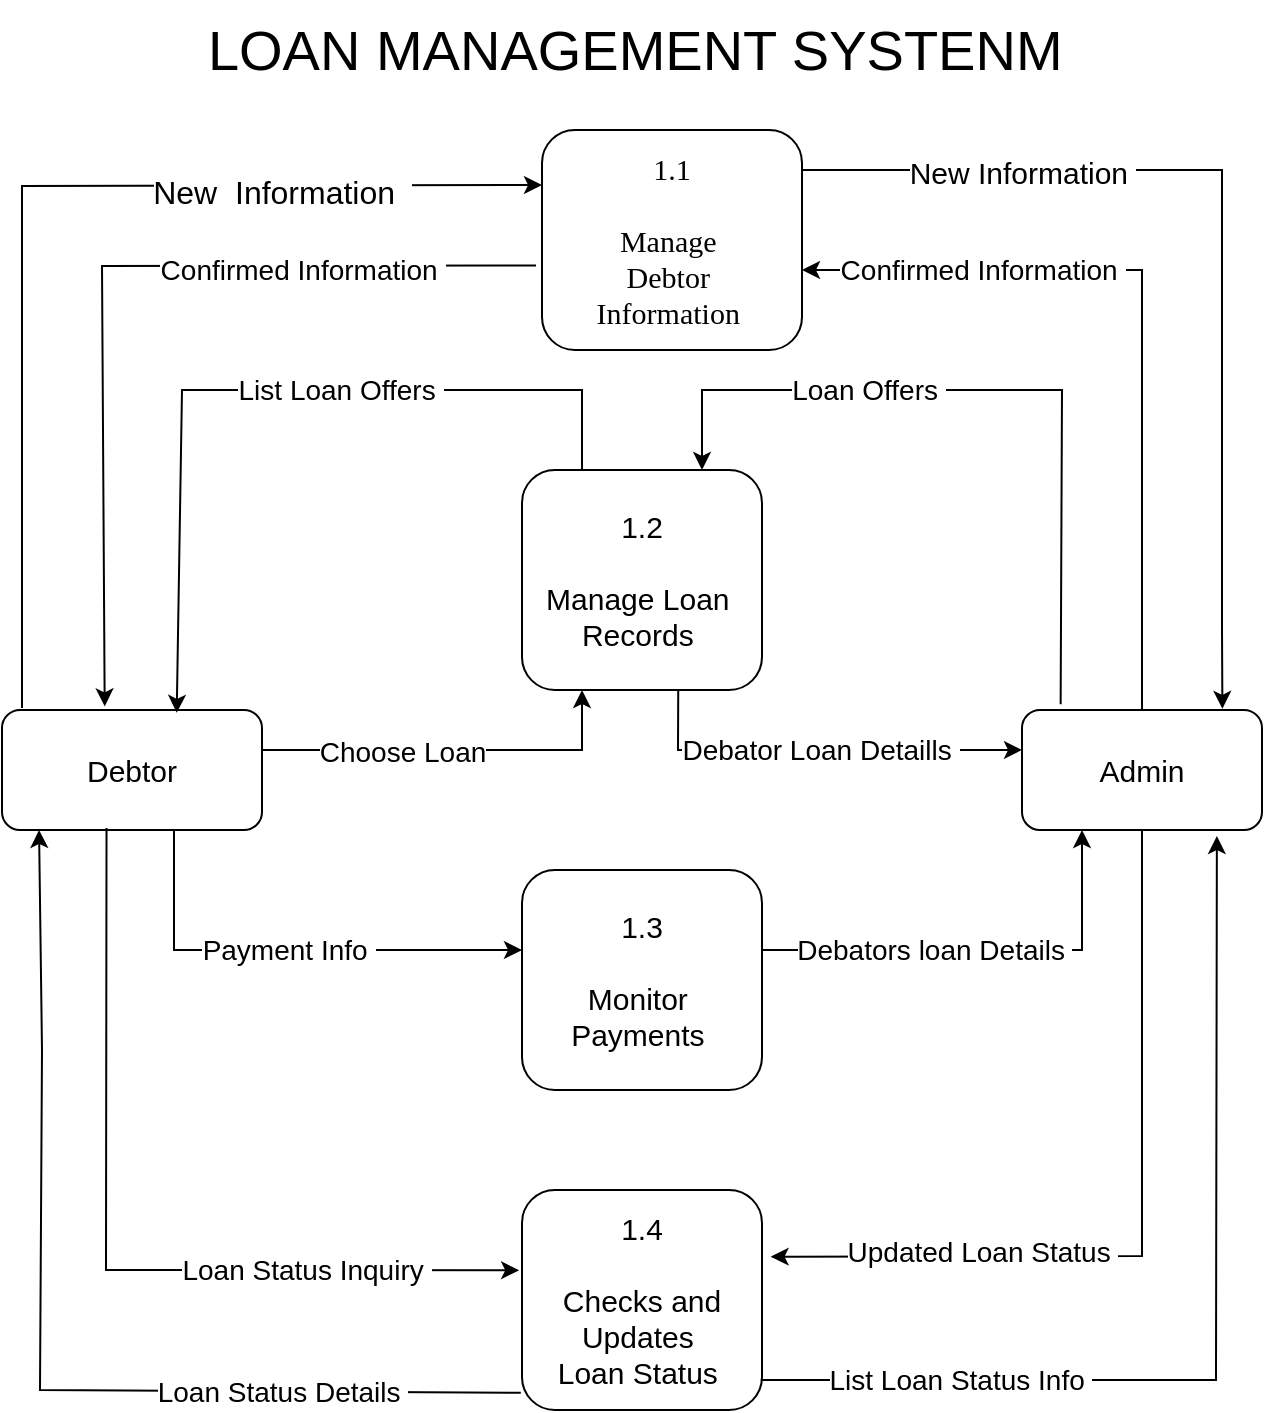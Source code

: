 <mxfile version="22.0.6" type="device">
  <diagram name="Page-1" id="mRcAXv007ebeFQh-EOyL">
    <mxGraphModel dx="1547" dy="1004" grid="0" gridSize="10" guides="1" tooltips="1" connect="1" arrows="1" fold="1" page="0" pageScale="1" pageWidth="850" pageHeight="1100" background="none" math="0" shadow="0">
      <root>
        <mxCell id="0" />
        <mxCell id="1" parent="0" />
        <mxCell id="l4l_UeiJfumPQIR5vpVy-1" value="&lt;font style=&quot;font-size: 15px;&quot;&gt;1.1&lt;br&gt;&lt;font style=&quot;font-size: 15px;&quot;&gt;&lt;br&gt;Manage&amp;nbsp;&lt;br&gt;Debtor&amp;nbsp;&lt;br&gt;Information&lt;/font&gt;&amp;nbsp;&lt;/font&gt;" style="rounded=1;whiteSpace=wrap;html=1;labelPosition=center;verticalLabelPosition=middle;align=center;verticalAlign=middle;fontFamily=Times New Roman;movable=1;resizable=1;rotatable=1;deletable=1;editable=1;locked=0;connectable=1;" vertex="1" parent="1">
          <mxGeometry x="100" y="50" width="130" height="110" as="geometry" />
        </mxCell>
        <mxCell id="l4l_UeiJfumPQIR5vpVy-2" value="&lt;font style=&quot;font-size: 15px;&quot;&gt;1.2&lt;br&gt;&lt;br&gt;Manage Loan&amp;nbsp;&lt;br&gt;Records&amp;nbsp;&lt;/font&gt;" style="rounded=1;whiteSpace=wrap;html=1;movable=1;resizable=1;rotatable=1;deletable=1;editable=1;locked=0;connectable=1;" vertex="1" parent="1">
          <mxGeometry x="90" y="220" width="120" height="110" as="geometry" />
        </mxCell>
        <mxCell id="l4l_UeiJfumPQIR5vpVy-3" value="&lt;font style=&quot;font-size: 15px;&quot;&gt;1.3&lt;br&gt;&lt;br&gt;Monitor&amp;nbsp;&lt;br&gt;Payments&amp;nbsp;&lt;/font&gt;" style="rounded=1;whiteSpace=wrap;html=1;movable=1;resizable=1;rotatable=1;deletable=1;editable=1;locked=0;connectable=1;" vertex="1" parent="1">
          <mxGeometry x="90" y="420" width="120" height="110" as="geometry" />
        </mxCell>
        <mxCell id="l4l_UeiJfumPQIR5vpVy-4" value="&lt;font style=&quot;font-size: 15px;&quot;&gt;1.4&lt;br&gt;&lt;br&gt;Checks and Updates&amp;nbsp;&lt;br&gt;Loan Status&amp;nbsp;&lt;/font&gt;" style="rounded=1;whiteSpace=wrap;html=1;movable=1;resizable=1;rotatable=1;deletable=1;editable=1;locked=0;connectable=1;" vertex="1" parent="1">
          <mxGeometry x="90" y="580" width="120" height="110" as="geometry" />
        </mxCell>
        <mxCell id="l4l_UeiJfumPQIR5vpVy-5" value="&lt;font style=&quot;font-size: 15px;&quot;&gt;Admin&lt;/font&gt;" style="rounded=1;whiteSpace=wrap;html=1;movable=1;resizable=1;rotatable=1;deletable=1;editable=1;locked=0;connectable=1;" vertex="1" parent="1">
          <mxGeometry x="340" y="340" width="120" height="60" as="geometry" />
        </mxCell>
        <mxCell id="l4l_UeiJfumPQIR5vpVy-6" value="&lt;font style=&quot;font-size: 15px;&quot;&gt;Debtor&lt;/font&gt;" style="rounded=1;whiteSpace=wrap;html=1;movable=1;resizable=1;rotatable=1;deletable=1;editable=1;locked=0;connectable=1;" vertex="1" parent="1">
          <mxGeometry x="-170" y="340" width="130" height="60" as="geometry" />
        </mxCell>
        <mxCell id="l4l_UeiJfumPQIR5vpVy-14" value="" style="endArrow=classic;html=1;rounded=0;entryX=0;entryY=0.25;entryDx=0;entryDy=0;movable=1;resizable=1;rotatable=1;deletable=1;editable=1;locked=0;connectable=1;" edge="1" parent="1" target="l4l_UeiJfumPQIR5vpVy-1">
          <mxGeometry relative="1" as="geometry">
            <mxPoint x="-160" y="339" as="sourcePoint" />
            <mxPoint x="110" y="30" as="targetPoint" />
            <Array as="points">
              <mxPoint x="-160" y="78" />
            </Array>
          </mxGeometry>
        </mxCell>
        <mxCell id="l4l_UeiJfumPQIR5vpVy-15" value="&lt;font style=&quot;font-size: 16px;&quot;&gt;New&amp;nbsp; Information&amp;nbsp;&amp;nbsp;&lt;/font&gt;" style="edgeLabel;resizable=1;html=1;align=center;verticalAlign=middle;movable=1;rotatable=1;deletable=1;editable=1;locked=0;connectable=1;" connectable="0" vertex="1" parent="l4l_UeiJfumPQIR5vpVy-14">
          <mxGeometry relative="1" as="geometry">
            <mxPoint x="130" y="2" as="offset" />
          </mxGeometry>
        </mxCell>
        <mxCell id="l4l_UeiJfumPQIR5vpVy-17" value="" style="endArrow=classic;html=1;rounded=0;exitX=-0.023;exitY=0.616;exitDx=0;exitDy=0;verticalAlign=middle;entryX=0.395;entryY=-0.03;entryDx=0;entryDy=0;entryPerimeter=0;exitPerimeter=0;movable=1;resizable=1;rotatable=1;deletable=1;editable=1;locked=0;connectable=1;" edge="1" parent="1" source="l4l_UeiJfumPQIR5vpVy-1" target="l4l_UeiJfumPQIR5vpVy-6">
          <mxGeometry relative="1" as="geometry">
            <mxPoint x="100" y="109.26" as="sourcePoint" />
            <mxPoint x="-70.04" y="310" as="targetPoint" />
            <Array as="points">
              <mxPoint x="-120" y="118" />
            </Array>
          </mxGeometry>
        </mxCell>
        <mxCell id="l4l_UeiJfumPQIR5vpVy-18" value="&lt;font style=&quot;font-size: 14px;&quot;&gt;&lt;font style=&quot;font-size: 14px;&quot;&gt;Confirmed Information&lt;/font&gt;&amp;nbsp;&lt;/font&gt;" style="edgeLabel;resizable=1;html=1;align=center;verticalAlign=middle;movable=1;rotatable=1;deletable=1;editable=1;locked=0;connectable=1;" connectable="0" vertex="1" parent="l4l_UeiJfumPQIR5vpVy-17">
          <mxGeometry relative="1" as="geometry">
            <mxPoint x="100" as="offset" />
          </mxGeometry>
        </mxCell>
        <mxCell id="l4l_UeiJfumPQIR5vpVy-19" value="" style="endArrow=classic;html=1;rounded=0;exitX=0.25;exitY=0;exitDx=0;exitDy=0;entryX=0.672;entryY=0.023;entryDx=0;entryDy=0;entryPerimeter=0;movable=1;resizable=1;rotatable=1;deletable=1;editable=1;locked=0;connectable=1;" edge="1" parent="1" source="l4l_UeiJfumPQIR5vpVy-2" target="l4l_UeiJfumPQIR5vpVy-6">
          <mxGeometry relative="1" as="geometry">
            <mxPoint x="106" y="200" as="sourcePoint" />
            <mxPoint x="-80" y="330" as="targetPoint" />
            <Array as="points">
              <mxPoint x="120" y="180" />
              <mxPoint x="60" y="180" />
              <mxPoint x="-80" y="180" />
            </Array>
          </mxGeometry>
        </mxCell>
        <mxCell id="l4l_UeiJfumPQIR5vpVy-20" value="&lt;font style=&quot;font-size: 14px;&quot;&gt;List Loan Offers&amp;nbsp;&lt;/font&gt;" style="edgeLabel;resizable=1;html=1;align=center;verticalAlign=middle;movable=1;rotatable=1;deletable=1;editable=1;locked=0;connectable=1;" connectable="0" vertex="1" parent="l4l_UeiJfumPQIR5vpVy-19">
          <mxGeometry relative="1" as="geometry">
            <mxPoint x="39" as="offset" />
          </mxGeometry>
        </mxCell>
        <mxCell id="l4l_UeiJfumPQIR5vpVy-21" value="" style="endArrow=classic;html=1;rounded=0;entryX=0.835;entryY=-0.01;entryDx=0;entryDy=0;entryPerimeter=0;movable=1;resizable=1;rotatable=1;deletable=1;editable=1;locked=0;connectable=1;" edge="1" parent="1" target="l4l_UeiJfumPQIR5vpVy-5">
          <mxGeometry relative="1" as="geometry">
            <mxPoint x="230" y="70" as="sourcePoint" />
            <mxPoint x="400" y="70" as="targetPoint" />
            <Array as="points">
              <mxPoint x="370" y="70" />
              <mxPoint x="440" y="70" />
              <mxPoint x="440" y="300" />
            </Array>
          </mxGeometry>
        </mxCell>
        <mxCell id="l4l_UeiJfumPQIR5vpVy-22" value="&lt;font style=&quot;font-size: 15px;&quot;&gt;New Information&amp;nbsp;&lt;/font&gt;" style="edgeLabel;resizable=1;html=1;align=center;verticalAlign=middle;movable=1;rotatable=1;deletable=1;editable=1;locked=0;connectable=1;" connectable="0" vertex="1" parent="l4l_UeiJfumPQIR5vpVy-21">
          <mxGeometry relative="1" as="geometry">
            <mxPoint x="-100" y="-29" as="offset" />
          </mxGeometry>
        </mxCell>
        <mxCell id="l4l_UeiJfumPQIR5vpVy-25" value="" style="endArrow=classic;html=1;rounded=0;entryX=1;entryY=0.636;entryDx=0;entryDy=0;entryPerimeter=0;exitX=0.5;exitY=0;exitDx=0;exitDy=0;movable=1;resizable=1;rotatable=1;deletable=1;editable=1;locked=0;connectable=1;" edge="1" parent="1" source="l4l_UeiJfumPQIR5vpVy-5" target="l4l_UeiJfumPQIR5vpVy-1">
          <mxGeometry relative="1" as="geometry">
            <mxPoint x="340" y="300" as="sourcePoint" />
            <mxPoint x="230.0" y="116.33" as="targetPoint" />
            <Array as="points">
              <mxPoint x="400" y="310" />
              <mxPoint x="400" y="280" />
              <mxPoint x="400" y="120" />
              <mxPoint x="287.27" y="120" />
              <mxPoint x="257.27" y="120" />
            </Array>
          </mxGeometry>
        </mxCell>
        <mxCell id="l4l_UeiJfumPQIR5vpVy-26" value="&lt;font style=&quot;font-size: 14px;&quot;&gt;Confirmed Information&amp;nbsp;&lt;/font&gt;" style="edgeLabel;resizable=1;html=1;align=center;verticalAlign=middle;movable=1;rotatable=1;deletable=1;editable=1;locked=0;connectable=1;" connectable="0" vertex="1" parent="l4l_UeiJfumPQIR5vpVy-25">
          <mxGeometry relative="1" as="geometry">
            <mxPoint x="-80" y="-25" as="offset" />
          </mxGeometry>
        </mxCell>
        <mxCell id="l4l_UeiJfumPQIR5vpVy-27" value="" style="endArrow=classic;html=1;rounded=0;entryX=0.75;entryY=0;entryDx=0;entryDy=0;fontSize=12;exitX=0.161;exitY=-0.048;exitDx=0;exitDy=0;exitPerimeter=0;movable=1;resizable=1;rotatable=1;deletable=1;editable=1;locked=0;connectable=1;" edge="1" parent="1" source="l4l_UeiJfumPQIR5vpVy-5" target="l4l_UeiJfumPQIR5vpVy-2">
          <mxGeometry relative="1" as="geometry">
            <mxPoint x="308" y="290" as="sourcePoint" />
            <mxPoint x="160" y="180" as="targetPoint" />
            <Array as="points">
              <mxPoint x="360" y="180" />
              <mxPoint x="180" y="180" />
            </Array>
          </mxGeometry>
        </mxCell>
        <mxCell id="l4l_UeiJfumPQIR5vpVy-28" value="&lt;font style=&quot;font-size: 14px;&quot;&gt;Loan Offers&amp;nbsp;&lt;/font&gt;" style="edgeLabel;resizable=1;html=1;align=center;verticalAlign=middle;movable=1;rotatable=1;deletable=1;editable=1;locked=0;connectable=1;" connectable="0" vertex="1" parent="l4l_UeiJfumPQIR5vpVy-27">
          <mxGeometry relative="1" as="geometry">
            <mxPoint x="-66" as="offset" />
          </mxGeometry>
        </mxCell>
        <mxCell id="l4l_UeiJfumPQIR5vpVy-29" value="" style="endArrow=classic;html=1;rounded=0;entryX=0.25;entryY=1;entryDx=0;entryDy=0;movable=1;resizable=1;rotatable=1;deletable=1;editable=1;locked=0;connectable=1;" edge="1" parent="1" target="l4l_UeiJfumPQIR5vpVy-2">
          <mxGeometry relative="1" as="geometry">
            <mxPoint x="-40" y="360" as="sourcePoint" />
            <mxPoint x="130" y="360" as="targetPoint" />
            <Array as="points">
              <mxPoint x="120" y="360" />
            </Array>
          </mxGeometry>
        </mxCell>
        <mxCell id="l4l_UeiJfumPQIR5vpVy-33" value="&lt;font style=&quot;font-size: 14px;&quot;&gt;Choose Loan&lt;/font&gt;" style="edgeLabel;html=1;align=center;verticalAlign=middle;resizable=1;points=[];movable=1;rotatable=1;deletable=1;editable=1;locked=0;connectable=1;" vertex="1" connectable="0" parent="l4l_UeiJfumPQIR5vpVy-29">
          <mxGeometry x="-0.505" y="-1" relative="1" as="geometry">
            <mxPoint x="23" as="offset" />
          </mxGeometry>
        </mxCell>
        <mxCell id="l4l_UeiJfumPQIR5vpVy-35" value="" style="endArrow=classic;html=1;rounded=0;exitX=0.651;exitY=1.005;exitDx=0;exitDy=0;exitPerimeter=0;entryX=0;entryY=0.333;entryDx=0;entryDy=0;entryPerimeter=0;movable=1;resizable=1;rotatable=1;deletable=1;editable=1;locked=0;connectable=1;" edge="1" parent="1" source="l4l_UeiJfumPQIR5vpVy-2" target="l4l_UeiJfumPQIR5vpVy-5">
          <mxGeometry relative="1" as="geometry">
            <mxPoint x="140" y="350" as="sourcePoint" />
            <mxPoint x="270" y="350" as="targetPoint" />
            <Array as="points">
              <mxPoint x="168" y="360" />
              <mxPoint x="220" y="360" />
            </Array>
          </mxGeometry>
        </mxCell>
        <mxCell id="l4l_UeiJfumPQIR5vpVy-36" value="&lt;font style=&quot;font-size: 14px;&quot;&gt;Debator Loan Detaills&amp;nbsp;&lt;/font&gt;" style="edgeLabel;resizable=1;html=1;align=center;verticalAlign=middle;movable=1;rotatable=1;deletable=1;editable=1;locked=0;connectable=1;" connectable="0" vertex="1" parent="l4l_UeiJfumPQIR5vpVy-35">
          <mxGeometry relative="1" as="geometry" />
        </mxCell>
        <mxCell id="l4l_UeiJfumPQIR5vpVy-37" value="" style="endArrow=classic;html=1;rounded=0;entryX=0;entryY=0.364;entryDx=0;entryDy=0;entryPerimeter=0;movable=1;resizable=1;rotatable=1;deletable=1;editable=1;locked=0;connectable=1;" edge="1" parent="1" target="l4l_UeiJfumPQIR5vpVy-3">
          <mxGeometry relative="1" as="geometry">
            <mxPoint x="-84" y="400" as="sourcePoint" />
            <mxPoint x="20" y="430" as="targetPoint" />
            <Array as="points">
              <mxPoint x="-84" y="460" />
              <mxPoint x="-10" y="460" />
            </Array>
          </mxGeometry>
        </mxCell>
        <mxCell id="l4l_UeiJfumPQIR5vpVy-38" value="&lt;font style=&quot;font-size: 14px;&quot;&gt;Payment Info&amp;nbsp;&lt;/font&gt;" style="edgeLabel;resizable=1;html=1;align=center;verticalAlign=middle;movable=1;rotatable=1;deletable=1;editable=1;locked=0;connectable=1;" connectable="0" vertex="1" parent="l4l_UeiJfumPQIR5vpVy-37">
          <mxGeometry relative="1" as="geometry" />
        </mxCell>
        <mxCell id="l4l_UeiJfumPQIR5vpVy-39" value="" style="endArrow=classic;html=1;rounded=0;entryX=0.25;entryY=1;entryDx=0;entryDy=0;movable=1;resizable=1;rotatable=1;deletable=1;editable=1;locked=0;connectable=1;" edge="1" parent="1" target="l4l_UeiJfumPQIR5vpVy-5">
          <mxGeometry relative="1" as="geometry">
            <mxPoint x="210" y="460" as="sourcePoint" />
            <mxPoint x="410" y="460" as="targetPoint" />
            <Array as="points">
              <mxPoint x="290" y="460" />
              <mxPoint x="370" y="460" />
            </Array>
          </mxGeometry>
        </mxCell>
        <mxCell id="l4l_UeiJfumPQIR5vpVy-40" value="&lt;font style=&quot;font-size: 14px;&quot;&gt;Debators loan Details&amp;nbsp;&lt;/font&gt;" style="edgeLabel;resizable=1;html=1;align=center;verticalAlign=middle;movable=1;rotatable=1;deletable=1;editable=1;locked=0;connectable=1;" connectable="0" vertex="1" parent="l4l_UeiJfumPQIR5vpVy-39">
          <mxGeometry relative="1" as="geometry">
            <mxPoint x="-24" as="offset" />
          </mxGeometry>
        </mxCell>
        <mxCell id="l4l_UeiJfumPQIR5vpVy-41" value="" style="endArrow=classic;html=1;rounded=0;entryX=-0.012;entryY=0.365;entryDx=0;entryDy=0;entryPerimeter=0;movable=1;resizable=1;rotatable=1;deletable=1;editable=1;locked=0;connectable=1;exitX=0.402;exitY=0.983;exitDx=0;exitDy=0;exitPerimeter=0;" edge="1" parent="1" source="l4l_UeiJfumPQIR5vpVy-6" target="l4l_UeiJfumPQIR5vpVy-4">
          <mxGeometry relative="1" as="geometry">
            <mxPoint x="-120" y="410" as="sourcePoint" />
            <mxPoint x="-20" y="510" as="targetPoint" />
            <Array as="points">
              <mxPoint x="-118" y="620" />
            </Array>
          </mxGeometry>
        </mxCell>
        <mxCell id="l4l_UeiJfumPQIR5vpVy-45" value="&lt;font style=&quot;font-size: 14px;&quot;&gt;Loan Status Inquiry&amp;nbsp;&lt;/font&gt;" style="edgeLabel;html=1;align=center;verticalAlign=middle;resizable=1;points=[];movable=1;rotatable=1;deletable=1;editable=1;locked=0;connectable=1;" vertex="1" connectable="0" parent="l4l_UeiJfumPQIR5vpVy-41">
          <mxGeometry x="0.501" relative="1" as="geometry">
            <mxPoint as="offset" />
          </mxGeometry>
        </mxCell>
        <mxCell id="l4l_UeiJfumPQIR5vpVy-49" value="" style="endArrow=classic;html=1;rounded=0;verticalAlign=top;horizontal=1;entryX=0.071;entryY=1.021;entryDx=0;entryDy=0;entryPerimeter=0;exitX=-0.005;exitY=0.922;exitDx=0;exitDy=0;movable=1;resizable=1;rotatable=1;deletable=1;editable=1;locked=0;connectable=1;exitPerimeter=0;" edge="1" parent="1" source="l4l_UeiJfumPQIR5vpVy-4">
          <mxGeometry relative="1" as="geometry">
            <mxPoint x="-150" y="680" as="sourcePoint" />
            <mxPoint x="-151.48" y="400" as="targetPoint" />
            <Array as="points">
              <mxPoint x="-151" y="680" />
              <mxPoint x="-150" y="510" />
            </Array>
          </mxGeometry>
        </mxCell>
        <mxCell id="l4l_UeiJfumPQIR5vpVy-50" value="&lt;font style=&quot;font-size: 14px;&quot;&gt;Loan Status Details&amp;nbsp;&lt;/font&gt;" style="edgeLabel;resizable=1;html=1;align=center;verticalAlign=middle;movable=1;rotatable=1;deletable=1;editable=1;locked=0;connectable=1;" connectable="0" vertex="1" parent="l4l_UeiJfumPQIR5vpVy-49">
          <mxGeometry relative="1" as="geometry">
            <mxPoint x="121" y="20" as="offset" />
          </mxGeometry>
        </mxCell>
        <mxCell id="l4l_UeiJfumPQIR5vpVy-52" value="" style="endArrow=classic;html=1;rounded=0;entryX=0.812;entryY=1.05;entryDx=0;entryDy=0;movable=1;resizable=1;rotatable=1;deletable=1;editable=1;locked=0;connectable=1;exitX=0.995;exitY=0.864;exitDx=0;exitDy=0;exitPerimeter=0;entryPerimeter=0;" edge="1" parent="1" source="l4l_UeiJfumPQIR5vpVy-4" target="l4l_UeiJfumPQIR5vpVy-5">
          <mxGeometry relative="1" as="geometry">
            <mxPoint x="210" y="670" as="sourcePoint" />
            <mxPoint x="450.571" y="670" as="targetPoint" />
            <Array as="points">
              <mxPoint x="437" y="675" />
            </Array>
          </mxGeometry>
        </mxCell>
        <mxCell id="l4l_UeiJfumPQIR5vpVy-53" value="&lt;font style=&quot;font-size: 14px;&quot;&gt;List Loan Status Info&amp;nbsp;&lt;/font&gt;" style="edgeLabel;resizable=1;html=1;align=center;verticalAlign=middle;movable=1;rotatable=1;deletable=1;editable=1;locked=0;connectable=1;" connectable="0" vertex="1" parent="l4l_UeiJfumPQIR5vpVy-52">
          <mxGeometry relative="1" as="geometry">
            <mxPoint x="-128" y="22" as="offset" />
          </mxGeometry>
        </mxCell>
        <mxCell id="l4l_UeiJfumPQIR5vpVy-56" value="" style="endArrow=classic;html=1;rounded=0;entryX=1.036;entryY=0.303;entryDx=0;entryDy=0;entryPerimeter=0;exitX=0.5;exitY=1;exitDx=0;exitDy=0;movable=1;resizable=1;rotatable=1;deletable=1;editable=1;locked=0;connectable=1;" edge="1" parent="1" source="l4l_UeiJfumPQIR5vpVy-5" target="l4l_UeiJfumPQIR5vpVy-4">
          <mxGeometry relative="1" as="geometry">
            <mxPoint x="400" y="620" as="sourcePoint" />
            <mxPoint x="370" y="500" as="targetPoint" />
            <Array as="points">
              <mxPoint x="400" y="613" />
            </Array>
          </mxGeometry>
        </mxCell>
        <mxCell id="l4l_UeiJfumPQIR5vpVy-57" value="&lt;font style=&quot;font-size: 14px;&quot;&gt;Updated Loan Status&amp;nbsp;&lt;/font&gt;" style="edgeLabel;resizable=1;html=1;align=center;verticalAlign=middle;movable=1;rotatable=1;deletable=1;editable=1;locked=0;connectable=1;" connectable="0" vertex="1" parent="l4l_UeiJfumPQIR5vpVy-56">
          <mxGeometry relative="1" as="geometry">
            <mxPoint x="-80" y="11" as="offset" />
          </mxGeometry>
        </mxCell>
        <mxCell id="l4l_UeiJfumPQIR5vpVy-60" value="&lt;font style=&quot;font-size: 28px;&quot;&gt;LOAN MANAGEMENT SYSTENM&amp;nbsp;&lt;/font&gt;" style="text;html=1;align=center;verticalAlign=middle;resizable=0;points=[];autosize=1;strokeColor=none;fillColor=none;" vertex="1" parent="1">
          <mxGeometry x="-80" y="-15" width="460" height="50" as="geometry" />
        </mxCell>
      </root>
    </mxGraphModel>
  </diagram>
</mxfile>

